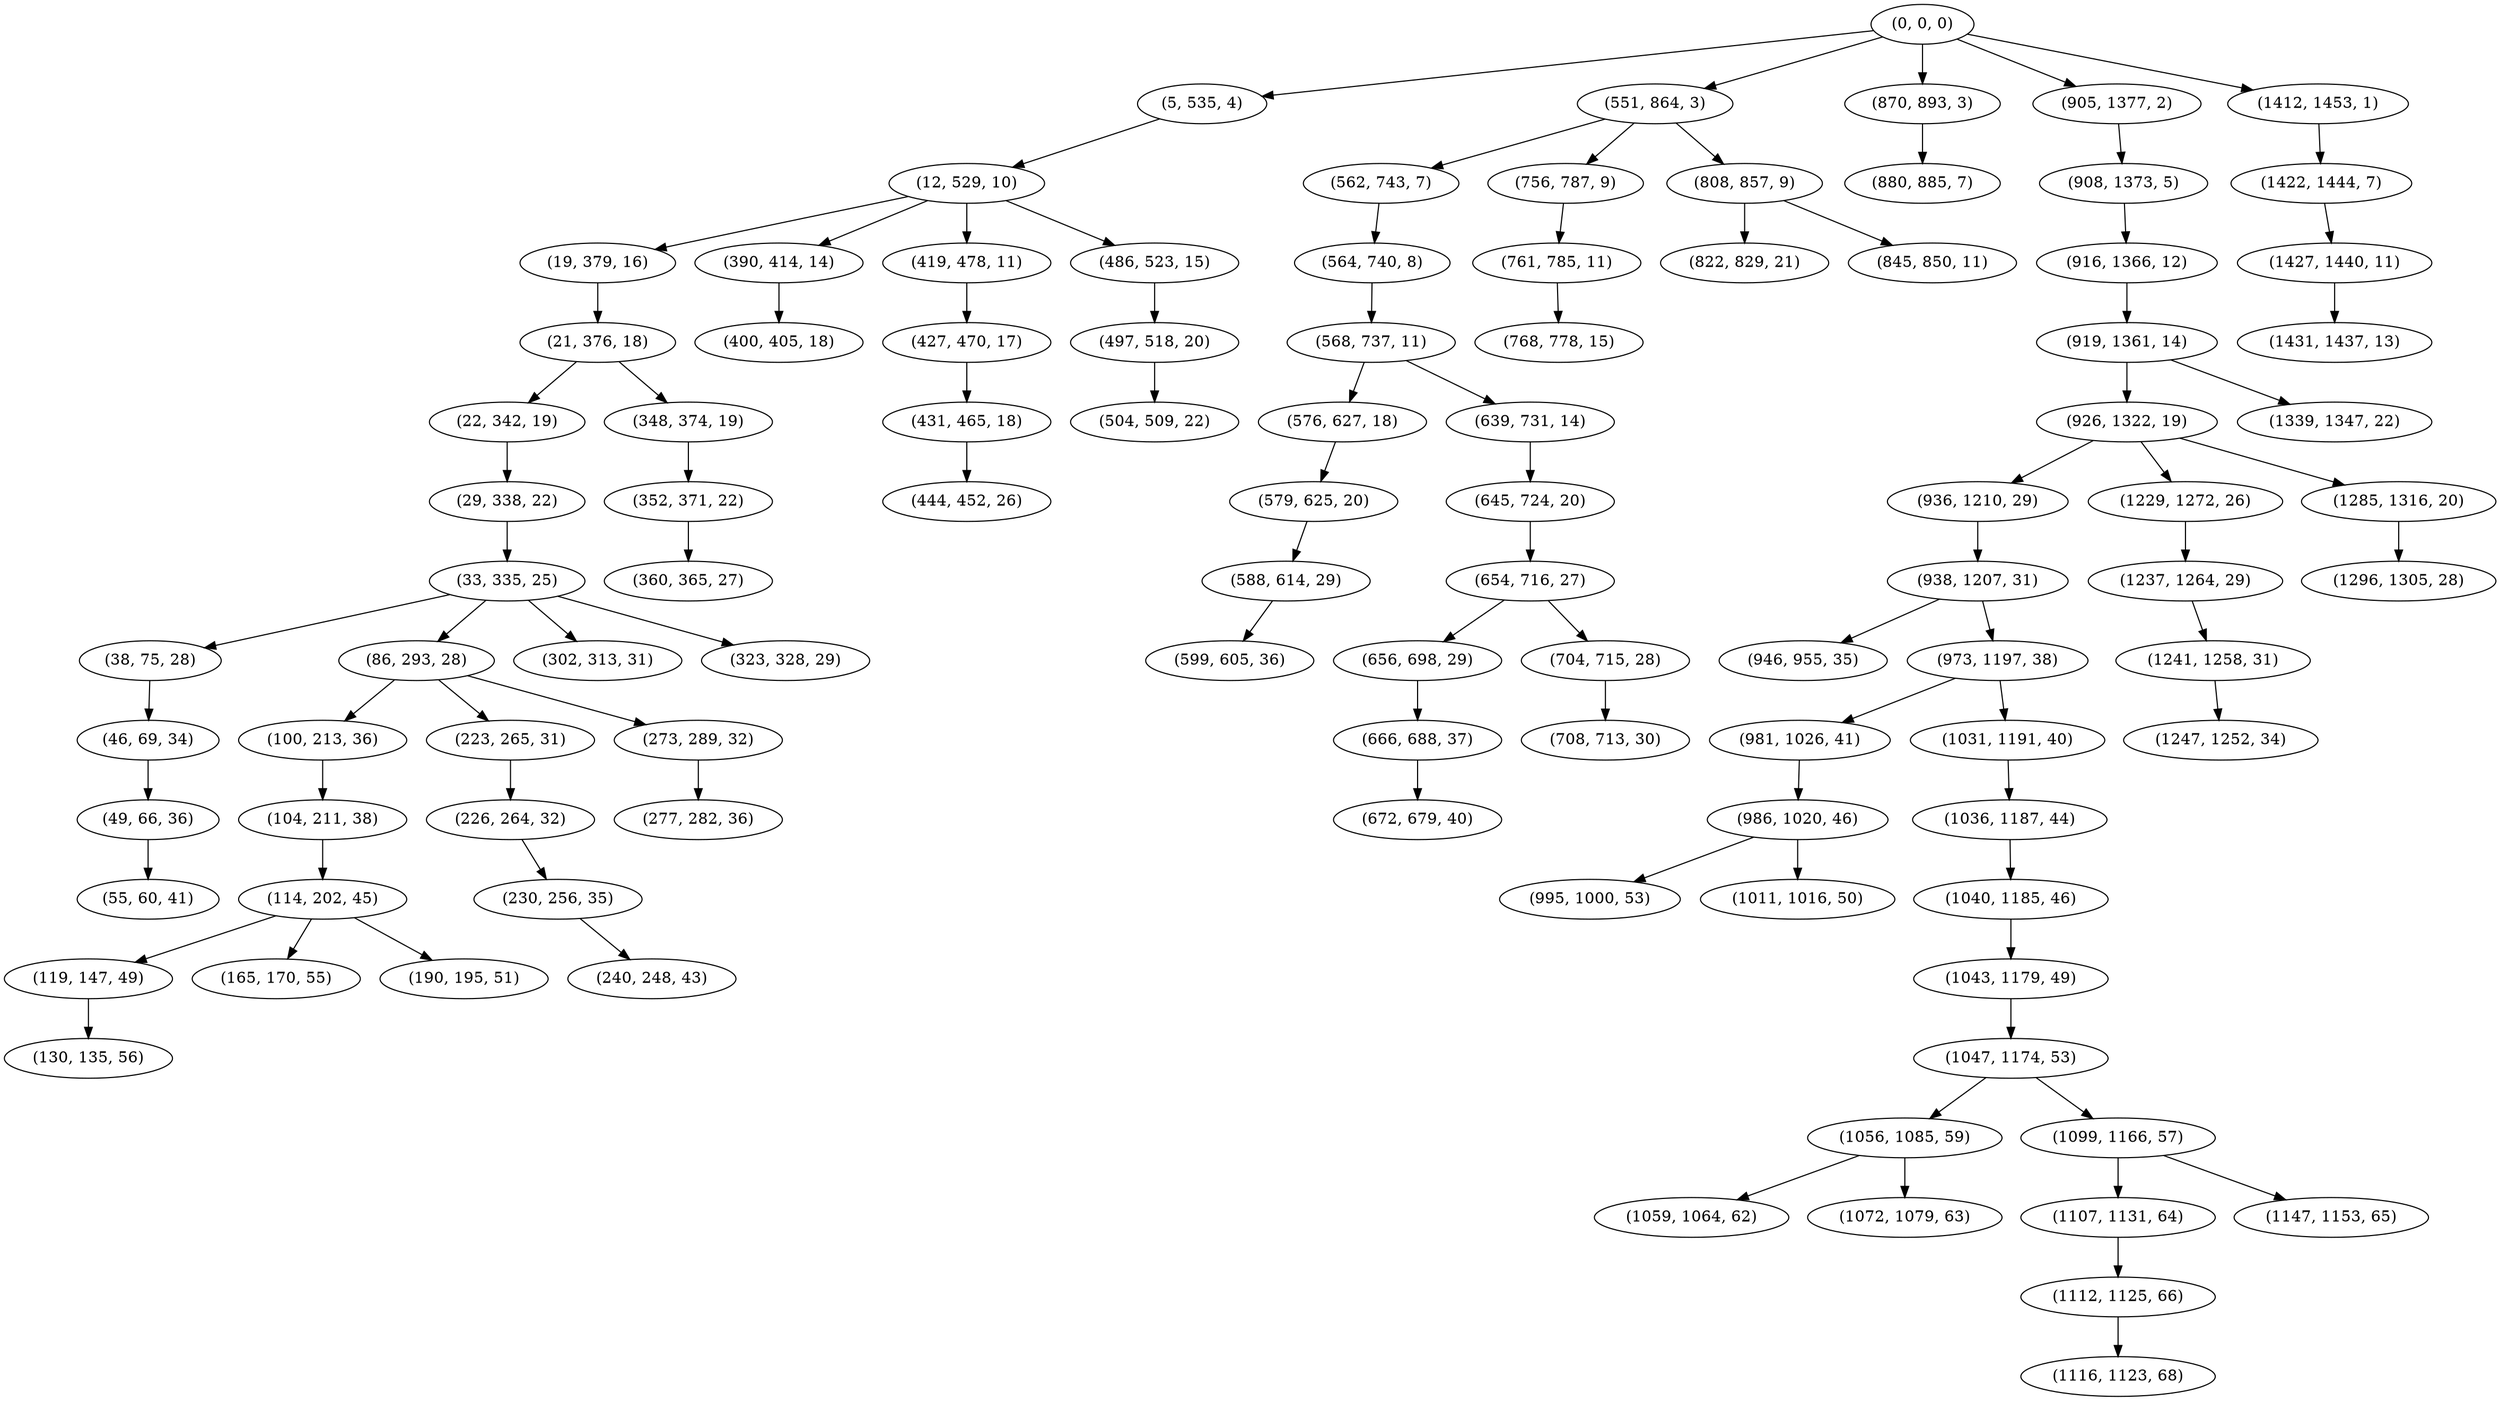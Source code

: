 digraph tree {
    "(0, 0, 0)";
    "(5, 535, 4)";
    "(12, 529, 10)";
    "(19, 379, 16)";
    "(21, 376, 18)";
    "(22, 342, 19)";
    "(29, 338, 22)";
    "(33, 335, 25)";
    "(38, 75, 28)";
    "(46, 69, 34)";
    "(49, 66, 36)";
    "(55, 60, 41)";
    "(86, 293, 28)";
    "(100, 213, 36)";
    "(104, 211, 38)";
    "(114, 202, 45)";
    "(119, 147, 49)";
    "(130, 135, 56)";
    "(165, 170, 55)";
    "(190, 195, 51)";
    "(223, 265, 31)";
    "(226, 264, 32)";
    "(230, 256, 35)";
    "(240, 248, 43)";
    "(273, 289, 32)";
    "(277, 282, 36)";
    "(302, 313, 31)";
    "(323, 328, 29)";
    "(348, 374, 19)";
    "(352, 371, 22)";
    "(360, 365, 27)";
    "(390, 414, 14)";
    "(400, 405, 18)";
    "(419, 478, 11)";
    "(427, 470, 17)";
    "(431, 465, 18)";
    "(444, 452, 26)";
    "(486, 523, 15)";
    "(497, 518, 20)";
    "(504, 509, 22)";
    "(551, 864, 3)";
    "(562, 743, 7)";
    "(564, 740, 8)";
    "(568, 737, 11)";
    "(576, 627, 18)";
    "(579, 625, 20)";
    "(588, 614, 29)";
    "(599, 605, 36)";
    "(639, 731, 14)";
    "(645, 724, 20)";
    "(654, 716, 27)";
    "(656, 698, 29)";
    "(666, 688, 37)";
    "(672, 679, 40)";
    "(704, 715, 28)";
    "(708, 713, 30)";
    "(756, 787, 9)";
    "(761, 785, 11)";
    "(768, 778, 15)";
    "(808, 857, 9)";
    "(822, 829, 21)";
    "(845, 850, 11)";
    "(870, 893, 3)";
    "(880, 885, 7)";
    "(905, 1377, 2)";
    "(908, 1373, 5)";
    "(916, 1366, 12)";
    "(919, 1361, 14)";
    "(926, 1322, 19)";
    "(936, 1210, 29)";
    "(938, 1207, 31)";
    "(946, 955, 35)";
    "(973, 1197, 38)";
    "(981, 1026, 41)";
    "(986, 1020, 46)";
    "(995, 1000, 53)";
    "(1011, 1016, 50)";
    "(1031, 1191, 40)";
    "(1036, 1187, 44)";
    "(1040, 1185, 46)";
    "(1043, 1179, 49)";
    "(1047, 1174, 53)";
    "(1056, 1085, 59)";
    "(1059, 1064, 62)";
    "(1072, 1079, 63)";
    "(1099, 1166, 57)";
    "(1107, 1131, 64)";
    "(1112, 1125, 66)";
    "(1116, 1123, 68)";
    "(1147, 1153, 65)";
    "(1229, 1272, 26)";
    "(1237, 1264, 29)";
    "(1241, 1258, 31)";
    "(1247, 1252, 34)";
    "(1285, 1316, 20)";
    "(1296, 1305, 28)";
    "(1339, 1347, 22)";
    "(1412, 1453, 1)";
    "(1422, 1444, 7)";
    "(1427, 1440, 11)";
    "(1431, 1437, 13)";
    "(0, 0, 0)" -> "(5, 535, 4)";
    "(0, 0, 0)" -> "(551, 864, 3)";
    "(0, 0, 0)" -> "(870, 893, 3)";
    "(0, 0, 0)" -> "(905, 1377, 2)";
    "(0, 0, 0)" -> "(1412, 1453, 1)";
    "(5, 535, 4)" -> "(12, 529, 10)";
    "(12, 529, 10)" -> "(19, 379, 16)";
    "(12, 529, 10)" -> "(390, 414, 14)";
    "(12, 529, 10)" -> "(419, 478, 11)";
    "(12, 529, 10)" -> "(486, 523, 15)";
    "(19, 379, 16)" -> "(21, 376, 18)";
    "(21, 376, 18)" -> "(22, 342, 19)";
    "(21, 376, 18)" -> "(348, 374, 19)";
    "(22, 342, 19)" -> "(29, 338, 22)";
    "(29, 338, 22)" -> "(33, 335, 25)";
    "(33, 335, 25)" -> "(38, 75, 28)";
    "(33, 335, 25)" -> "(86, 293, 28)";
    "(33, 335, 25)" -> "(302, 313, 31)";
    "(33, 335, 25)" -> "(323, 328, 29)";
    "(38, 75, 28)" -> "(46, 69, 34)";
    "(46, 69, 34)" -> "(49, 66, 36)";
    "(49, 66, 36)" -> "(55, 60, 41)";
    "(86, 293, 28)" -> "(100, 213, 36)";
    "(86, 293, 28)" -> "(223, 265, 31)";
    "(86, 293, 28)" -> "(273, 289, 32)";
    "(100, 213, 36)" -> "(104, 211, 38)";
    "(104, 211, 38)" -> "(114, 202, 45)";
    "(114, 202, 45)" -> "(119, 147, 49)";
    "(114, 202, 45)" -> "(165, 170, 55)";
    "(114, 202, 45)" -> "(190, 195, 51)";
    "(119, 147, 49)" -> "(130, 135, 56)";
    "(223, 265, 31)" -> "(226, 264, 32)";
    "(226, 264, 32)" -> "(230, 256, 35)";
    "(230, 256, 35)" -> "(240, 248, 43)";
    "(273, 289, 32)" -> "(277, 282, 36)";
    "(348, 374, 19)" -> "(352, 371, 22)";
    "(352, 371, 22)" -> "(360, 365, 27)";
    "(390, 414, 14)" -> "(400, 405, 18)";
    "(419, 478, 11)" -> "(427, 470, 17)";
    "(427, 470, 17)" -> "(431, 465, 18)";
    "(431, 465, 18)" -> "(444, 452, 26)";
    "(486, 523, 15)" -> "(497, 518, 20)";
    "(497, 518, 20)" -> "(504, 509, 22)";
    "(551, 864, 3)" -> "(562, 743, 7)";
    "(551, 864, 3)" -> "(756, 787, 9)";
    "(551, 864, 3)" -> "(808, 857, 9)";
    "(562, 743, 7)" -> "(564, 740, 8)";
    "(564, 740, 8)" -> "(568, 737, 11)";
    "(568, 737, 11)" -> "(576, 627, 18)";
    "(568, 737, 11)" -> "(639, 731, 14)";
    "(576, 627, 18)" -> "(579, 625, 20)";
    "(579, 625, 20)" -> "(588, 614, 29)";
    "(588, 614, 29)" -> "(599, 605, 36)";
    "(639, 731, 14)" -> "(645, 724, 20)";
    "(645, 724, 20)" -> "(654, 716, 27)";
    "(654, 716, 27)" -> "(656, 698, 29)";
    "(654, 716, 27)" -> "(704, 715, 28)";
    "(656, 698, 29)" -> "(666, 688, 37)";
    "(666, 688, 37)" -> "(672, 679, 40)";
    "(704, 715, 28)" -> "(708, 713, 30)";
    "(756, 787, 9)" -> "(761, 785, 11)";
    "(761, 785, 11)" -> "(768, 778, 15)";
    "(808, 857, 9)" -> "(822, 829, 21)";
    "(808, 857, 9)" -> "(845, 850, 11)";
    "(870, 893, 3)" -> "(880, 885, 7)";
    "(905, 1377, 2)" -> "(908, 1373, 5)";
    "(908, 1373, 5)" -> "(916, 1366, 12)";
    "(916, 1366, 12)" -> "(919, 1361, 14)";
    "(919, 1361, 14)" -> "(926, 1322, 19)";
    "(919, 1361, 14)" -> "(1339, 1347, 22)";
    "(926, 1322, 19)" -> "(936, 1210, 29)";
    "(926, 1322, 19)" -> "(1229, 1272, 26)";
    "(926, 1322, 19)" -> "(1285, 1316, 20)";
    "(936, 1210, 29)" -> "(938, 1207, 31)";
    "(938, 1207, 31)" -> "(946, 955, 35)";
    "(938, 1207, 31)" -> "(973, 1197, 38)";
    "(973, 1197, 38)" -> "(981, 1026, 41)";
    "(973, 1197, 38)" -> "(1031, 1191, 40)";
    "(981, 1026, 41)" -> "(986, 1020, 46)";
    "(986, 1020, 46)" -> "(995, 1000, 53)";
    "(986, 1020, 46)" -> "(1011, 1016, 50)";
    "(1031, 1191, 40)" -> "(1036, 1187, 44)";
    "(1036, 1187, 44)" -> "(1040, 1185, 46)";
    "(1040, 1185, 46)" -> "(1043, 1179, 49)";
    "(1043, 1179, 49)" -> "(1047, 1174, 53)";
    "(1047, 1174, 53)" -> "(1056, 1085, 59)";
    "(1047, 1174, 53)" -> "(1099, 1166, 57)";
    "(1056, 1085, 59)" -> "(1059, 1064, 62)";
    "(1056, 1085, 59)" -> "(1072, 1079, 63)";
    "(1099, 1166, 57)" -> "(1107, 1131, 64)";
    "(1099, 1166, 57)" -> "(1147, 1153, 65)";
    "(1107, 1131, 64)" -> "(1112, 1125, 66)";
    "(1112, 1125, 66)" -> "(1116, 1123, 68)";
    "(1229, 1272, 26)" -> "(1237, 1264, 29)";
    "(1237, 1264, 29)" -> "(1241, 1258, 31)";
    "(1241, 1258, 31)" -> "(1247, 1252, 34)";
    "(1285, 1316, 20)" -> "(1296, 1305, 28)";
    "(1412, 1453, 1)" -> "(1422, 1444, 7)";
    "(1422, 1444, 7)" -> "(1427, 1440, 11)";
    "(1427, 1440, 11)" -> "(1431, 1437, 13)";
}
